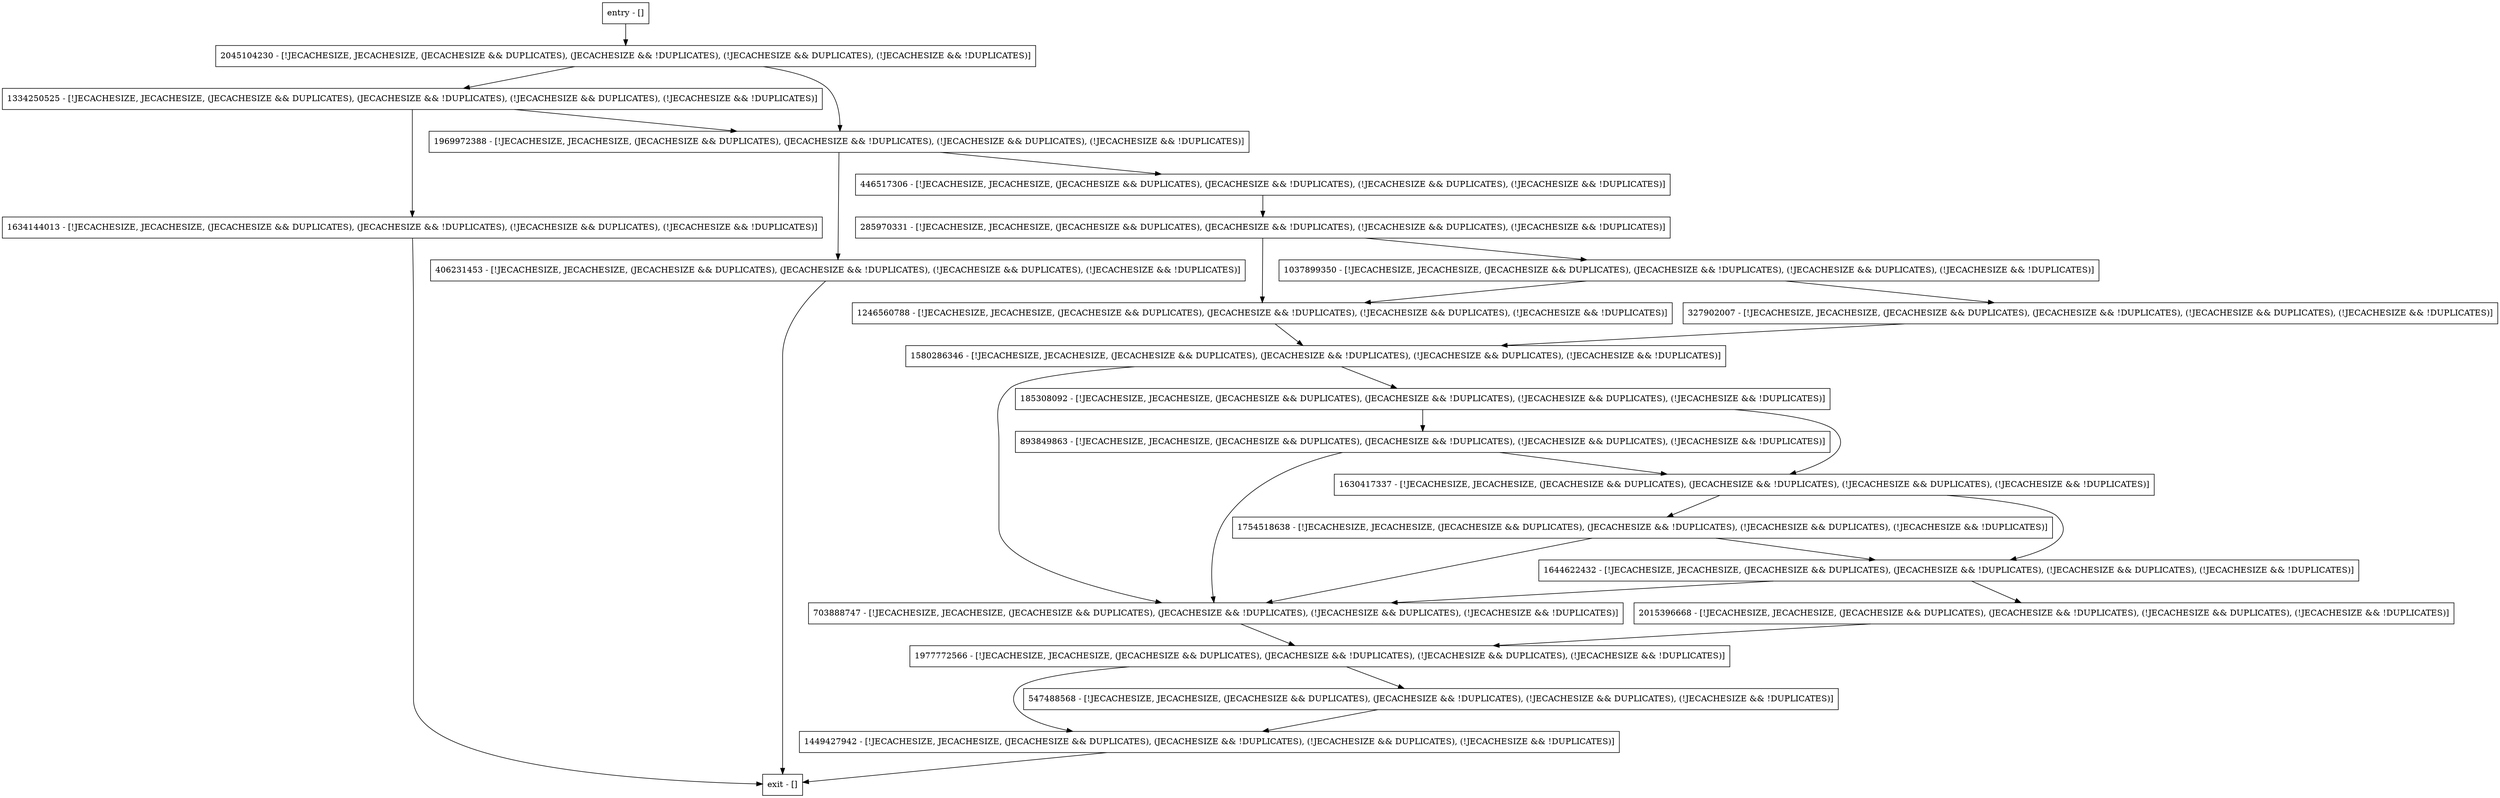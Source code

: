 digraph init {
node [shape=record];
446517306 [label="446517306 - [!JECACHESIZE, JECACHESIZE, (JECACHESIZE && DUPLICATES), (JECACHESIZE && !DUPLICATES), (!JECACHESIZE && DUPLICATES), (!JECACHESIZE && !DUPLICATES)]"];
285970331 [label="285970331 - [!JECACHESIZE, JECACHESIZE, (JECACHESIZE && DUPLICATES), (JECACHESIZE && !DUPLICATES), (!JECACHESIZE && DUPLICATES), (!JECACHESIZE && !DUPLICATES)]"];
1580286346 [label="1580286346 - [!JECACHESIZE, JECACHESIZE, (JECACHESIZE && DUPLICATES), (JECACHESIZE && !DUPLICATES), (!JECACHESIZE && DUPLICATES), (!JECACHESIZE && !DUPLICATES)]"];
1754518638 [label="1754518638 - [!JECACHESIZE, JECACHESIZE, (JECACHESIZE && DUPLICATES), (JECACHESIZE && !DUPLICATES), (!JECACHESIZE && DUPLICATES), (!JECACHESIZE && !DUPLICATES)]"];
327902007 [label="327902007 - [!JECACHESIZE, JECACHESIZE, (JECACHESIZE && DUPLICATES), (JECACHESIZE && !DUPLICATES), (!JECACHESIZE && DUPLICATES), (!JECACHESIZE && !DUPLICATES)]"];
1334250525 [label="1334250525 - [!JECACHESIZE, JECACHESIZE, (JECACHESIZE && DUPLICATES), (JECACHESIZE && !DUPLICATES), (!JECACHESIZE && DUPLICATES), (!JECACHESIZE && !DUPLICATES)]"];
1449427942 [label="1449427942 - [!JECACHESIZE, JECACHESIZE, (JECACHESIZE && DUPLICATES), (JECACHESIZE && !DUPLICATES), (!JECACHESIZE && DUPLICATES), (!JECACHESIZE && !DUPLICATES)]"];
1977772566 [label="1977772566 - [!JECACHESIZE, JECACHESIZE, (JECACHESIZE && DUPLICATES), (JECACHESIZE && !DUPLICATES), (!JECACHESIZE && DUPLICATES), (!JECACHESIZE && !DUPLICATES)]"];
entry [label="entry - []"];
exit [label="exit - []"];
1246560788 [label="1246560788 - [!JECACHESIZE, JECACHESIZE, (JECACHESIZE && DUPLICATES), (JECACHESIZE && !DUPLICATES), (!JECACHESIZE && DUPLICATES), (!JECACHESIZE && !DUPLICATES)]"];
547488568 [label="547488568 - [!JECACHESIZE, JECACHESIZE, (JECACHESIZE && DUPLICATES), (JECACHESIZE && !DUPLICATES), (!JECACHESIZE && DUPLICATES), (!JECACHESIZE && !DUPLICATES)]"];
1630417337 [label="1630417337 - [!JECACHESIZE, JECACHESIZE, (JECACHESIZE && DUPLICATES), (JECACHESIZE && !DUPLICATES), (!JECACHESIZE && DUPLICATES), (!JECACHESIZE && !DUPLICATES)]"];
703888747 [label="703888747 - [!JECACHESIZE, JECACHESIZE, (JECACHESIZE && DUPLICATES), (JECACHESIZE && !DUPLICATES), (!JECACHESIZE && DUPLICATES), (!JECACHESIZE && !DUPLICATES)]"];
893849863 [label="893849863 - [!JECACHESIZE, JECACHESIZE, (JECACHESIZE && DUPLICATES), (JECACHESIZE && !DUPLICATES), (!JECACHESIZE && DUPLICATES), (!JECACHESIZE && !DUPLICATES)]"];
2045104230 [label="2045104230 - [!JECACHESIZE, JECACHESIZE, (JECACHESIZE && DUPLICATES), (JECACHESIZE && !DUPLICATES), (!JECACHESIZE && DUPLICATES), (!JECACHESIZE && !DUPLICATES)]"];
1634144013 [label="1634144013 - [!JECACHESIZE, JECACHESIZE, (JECACHESIZE && DUPLICATES), (JECACHESIZE && !DUPLICATES), (!JECACHESIZE && DUPLICATES), (!JECACHESIZE && !DUPLICATES)]"];
185308092 [label="185308092 - [!JECACHESIZE, JECACHESIZE, (JECACHESIZE && DUPLICATES), (JECACHESIZE && !DUPLICATES), (!JECACHESIZE && DUPLICATES), (!JECACHESIZE && !DUPLICATES)]"];
1969972388 [label="1969972388 - [!JECACHESIZE, JECACHESIZE, (JECACHESIZE && DUPLICATES), (JECACHESIZE && !DUPLICATES), (!JECACHESIZE && DUPLICATES), (!JECACHESIZE && !DUPLICATES)]"];
1037899350 [label="1037899350 - [!JECACHESIZE, JECACHESIZE, (JECACHESIZE && DUPLICATES), (JECACHESIZE && !DUPLICATES), (!JECACHESIZE && DUPLICATES), (!JECACHESIZE && !DUPLICATES)]"];
406231453 [label="406231453 - [!JECACHESIZE, JECACHESIZE, (JECACHESIZE && DUPLICATES), (JECACHESIZE && !DUPLICATES), (!JECACHESIZE && DUPLICATES), (!JECACHESIZE && !DUPLICATES)]"];
2015396668 [label="2015396668 - [!JECACHESIZE, JECACHESIZE, (JECACHESIZE && DUPLICATES), (JECACHESIZE && !DUPLICATES), (!JECACHESIZE && DUPLICATES), (!JECACHESIZE && !DUPLICATES)]"];
1644622432 [label="1644622432 - [!JECACHESIZE, JECACHESIZE, (JECACHESIZE && DUPLICATES), (JECACHESIZE && !DUPLICATES), (!JECACHESIZE && DUPLICATES), (!JECACHESIZE && !DUPLICATES)]"];
entry;
exit;
446517306 -> 285970331;
285970331 -> 1246560788;
285970331 -> 1037899350;
1580286346 -> 703888747;
1580286346 -> 185308092;
1754518638 -> 703888747;
1754518638 -> 1644622432;
327902007 -> 1580286346;
1334250525 -> 1634144013;
1334250525 -> 1969972388;
1449427942 -> exit;
1977772566 -> 547488568;
1977772566 -> 1449427942;
entry -> 2045104230;
1246560788 -> 1580286346;
547488568 -> 1449427942;
1630417337 -> 1754518638;
1630417337 -> 1644622432;
703888747 -> 1977772566;
893849863 -> 1630417337;
893849863 -> 703888747;
2045104230 -> 1969972388;
2045104230 -> 1334250525;
1634144013 -> exit;
185308092 -> 1630417337;
185308092 -> 893849863;
1969972388 -> 446517306;
1969972388 -> 406231453;
1037899350 -> 1246560788;
1037899350 -> 327902007;
406231453 -> exit;
2015396668 -> 1977772566;
1644622432 -> 703888747;
1644622432 -> 2015396668;
}
